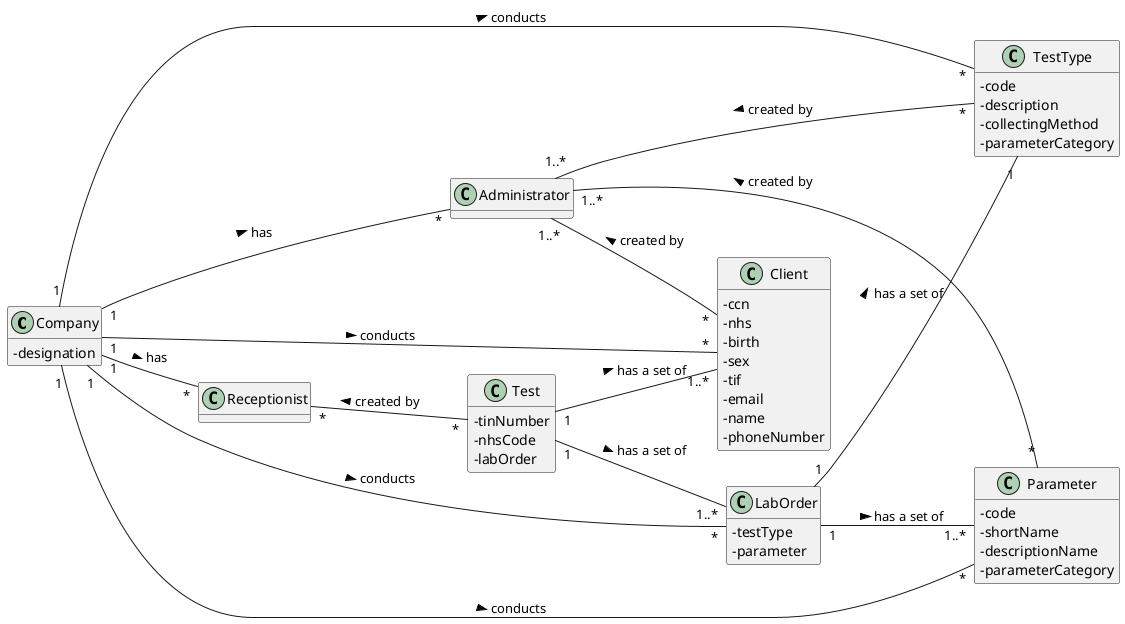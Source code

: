 @startuml
hide methods
left to right direction
skinparam classAttributeIconSize 0


class Company {
  -designation
}

class TestType {
  -code
  -description
  -collectingMethod
  -parameterCategory
}

class LabOrder {
  -testType
  -parameter
}

class Client {
  -ccn
  -nhs
  -birth
  -sex
  -tif
  -email
  -name
  -phoneNumber
}

class Parameter {
  -code
  -shortName
  -descriptionName
  -parameterCategory
}

class Administrator {

}

class Receptionist {

}

class Test {
   -tinNumber
   -nhsCode
   -labOrder
}


Test "1" -- "1..*" Client: has a set of >
Test "1" -- "1..*" LabOrder: has a set of >
LabOrder "1" -- "1" TestType: has a set of >
LabOrder "1" -- "1..*" Parameter: has a set of >
Administrator "1..*" -- "*" TestType: created by <
Administrator "1..*" -- "*" Client: created by <
Administrator "1..*" -- "*" Parameter: created by <
Company "1" -- "*" Administrator: has >
Company "1" -- "*" Receptionist: has >
Receptionist "*" -- "*" Test: created by <
Company "1" -- "*" TestType: conducts >
Company "1" -- "*" Client: conducts >
Company "1" -- "*" LabOrder: conducts >
Company "1" -- "*" Parameter: conducts >
@enduml